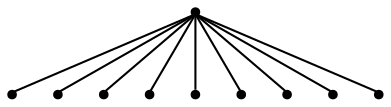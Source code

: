 graph {
  node [shape=point,comment="{\"directed\":false,\"doi\":\"10.1007/978-3-319-03841-4_34\",\"figure\":\"1 (1)\"}"]

  v0 [pos="705.236548487399,799.5006331656268"]
  v1 [pos="856.6123525780607,758.4439576814502"]
  v2 [pos="810.8210285272211,682.5813752291806"]
  v3 [pos="797.0527608708098,922.954010833901"]
  v4 [pos="744.7775625658239,946.0161036349095"]
  v5 [pos="730.579831847117,644.1292926078605"]
  v6 [pos="695.500398180606,946.4838779573555"]
  v7 [pos="573.4999311751235,712.2945909570285"]
  v8 [pos="556.5251968593768,751.8052981384276"]
  v9 [pos="548.1952199608152,797.6128120495995"]

  v0 -- v1 [id="-1",pos="705.236548487399,799.5006331656268 856.6123525780607,758.4439576814502 856.6123525780607,758.4439576814502 856.6123525780607,758.4439576814502"]
  v0 -- v2 [id="-2",pos="705.236548487399,799.5006331656268 810.8210285272211,682.5813752291806 810.8210285272211,682.5813752291806 810.8210285272211,682.5813752291806"]
  v0 -- v3 [id="-3",pos="705.236548487399,799.5006331656268 797.0527608708098,922.954010833901 797.0527608708098,922.954010833901 797.0527608708098,922.954010833901"]
  v0 -- v4 [id="-4",pos="705.236548487399,799.5006331656268 744.7775625658239,946.0161036349095 744.7775625658239,946.0161036349095 744.7775625658239,946.0161036349095"]
  v0 -- v5 [id="-5",pos="705.236548487399,799.5006331656268 730.579831847117,644.1292926078605 730.579831847117,644.1292926078605 730.579831847117,644.1292926078605"]
  v0 -- v6 [id="-6",pos="705.236548487399,799.5006331656268 695.500398180606,946.4838779573555 695.500398180606,946.4838779573555 695.500398180606,946.4838779573555"]
  v0 -- v7 [id="-7",pos="705.236548487399,799.5006331656268 573.4999311751235,712.2945909570285 573.4999311751235,712.2945909570285 573.4999311751235,712.2945909570285"]
  v0 -- v8 [id="-8",pos="705.236548487399,799.5006331656268 556.5251968593768,751.8052981384276 556.5251968593768,751.8052981384276 556.5251968593768,751.8052981384276"]
  v0 -- v9 [id="-9",pos="705.236548487399,799.5006331656268 548.1952199608152,797.6128120495995 548.1952199608152,797.6128120495995 548.1952199608152,797.6128120495995"]
}